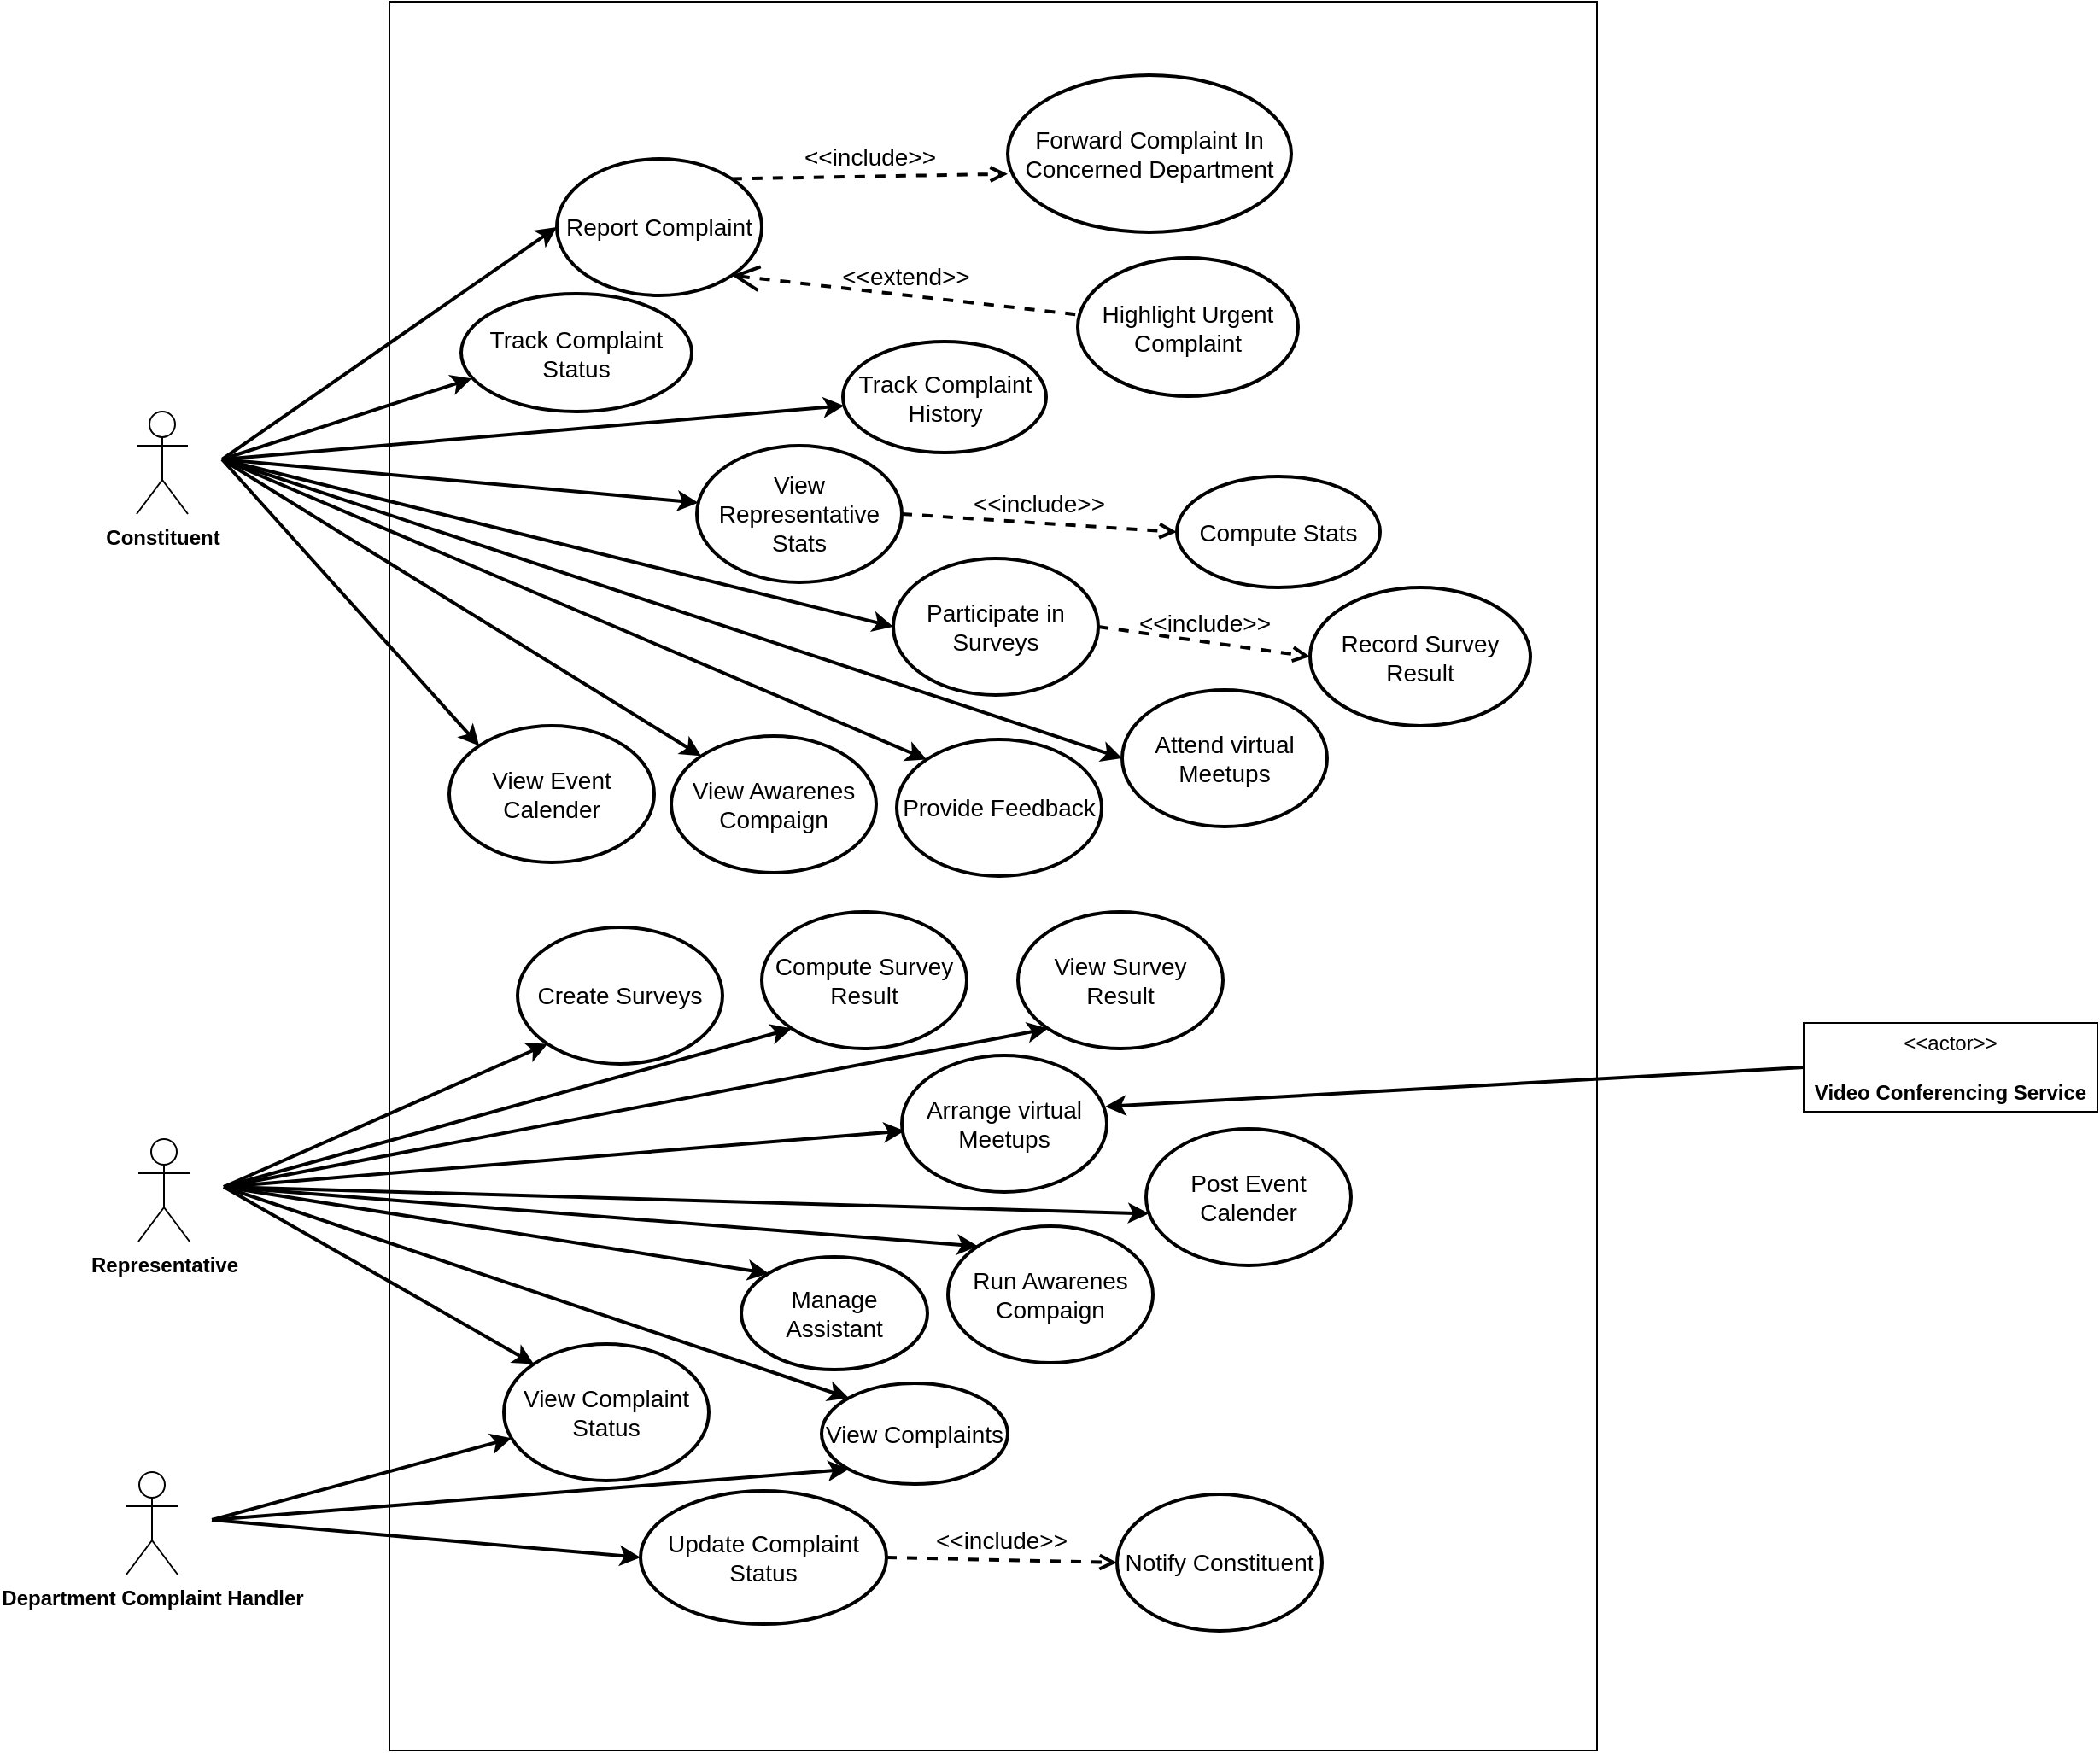 <mxfile version="24.7.5">
  <diagram name="Use Case Diagram" id="FgglNel2U1L5TTHVHAgJ">
    <mxGraphModel dx="2449" dy="1263" grid="0" gridSize="10" guides="1" tooltips="1" connect="1" arrows="1" fold="1" page="0" pageScale="1" pageWidth="850" pageHeight="1100" math="0" shadow="0">
      <root>
        <mxCell id="0" />
        <mxCell id="1" parent="0" />
        <mxCell id="YS5-fEkslZxsQK353Ww7-88" value="" style="rounded=0;whiteSpace=wrap;html=1;fillColor=none;" parent="1" vertex="1">
          <mxGeometry x="226" y="63" width="707" height="1024" as="geometry" />
        </mxCell>
        <mxCell id="b4xgwTWH8p54jYo2uctj-25" value="&lt;font style=&quot;font-size: 14px;&quot;&gt;Report Complaint&lt;/font&gt;" style="ellipse;whiteSpace=wrap;html=1;fillColor=none;strokeWidth=2;" parent="1" vertex="1">
          <mxGeometry x="324" y="155" width="120" height="80" as="geometry" />
        </mxCell>
        <mxCell id="YS5-fEkslZxsQK353Ww7-9" value="&lt;font style=&quot;font-size: 14px;&quot;&gt;Forward Complaint In Concerned Department&lt;/font&gt;" style="ellipse;whiteSpace=wrap;html=1;fillColor=none;strokeWidth=2;" parent="1" vertex="1">
          <mxGeometry x="588" y="106" width="166" height="92" as="geometry" />
        </mxCell>
        <mxCell id="YS5-fEkslZxsQK353Ww7-10" value="&lt;font style=&quot;font-size: 14px;&quot;&gt;Highlight Urgent Complaint&lt;/font&gt;" style="ellipse;whiteSpace=wrap;html=1;fillColor=none;strokeWidth=2;" parent="1" vertex="1">
          <mxGeometry x="629" y="213" width="129" height="81" as="geometry" />
        </mxCell>
        <mxCell id="YS5-fEkslZxsQK353Ww7-11" value="&lt;font style=&quot;font-size: 14px;&quot;&gt;&amp;lt;&amp;lt;include&amp;gt;&amp;gt;&lt;/font&gt;" style="html=1;verticalAlign=bottom;labelBackgroundColor=none;endArrow=open;endFill=0;dashed=1;rounded=0;fontSize=12;strokeWidth=2;exitX=1;exitY=0;exitDx=0;exitDy=0;entryX=0;entryY=0.629;entryDx=0;entryDy=0;entryPerimeter=0;" parent="1" source="b4xgwTWH8p54jYo2uctj-25" target="YS5-fEkslZxsQK353Ww7-9" edge="1">
          <mxGeometry width="160" relative="1" as="geometry">
            <mxPoint x="474" y="258" as="sourcePoint" />
            <mxPoint x="634" y="258" as="targetPoint" />
          </mxGeometry>
        </mxCell>
        <mxCell id="YS5-fEkslZxsQK353Ww7-13" value="&amp;lt;&amp;lt;extend&amp;gt;&amp;gt;" style="edgeStyle=none;html=1;startArrow=open;endArrow=none;startSize=12;verticalAlign=bottom;dashed=1;labelBackgroundColor=none;rounded=0;fontSize=14;strokeWidth=2;exitX=1;exitY=1;exitDx=0;exitDy=0;" parent="1" source="b4xgwTWH8p54jYo2uctj-25" target="YS5-fEkslZxsQK353Ww7-10" edge="1">
          <mxGeometry width="160" relative="1" as="geometry">
            <mxPoint x="343" y="476" as="sourcePoint" />
            <mxPoint x="503" y="476" as="targetPoint" />
          </mxGeometry>
        </mxCell>
        <mxCell id="YS5-fEkslZxsQK353Ww7-14" value="&lt;font style=&quot;font-size: 14px;&quot;&gt;Track Complaint History&lt;/font&gt;" style="ellipse;whiteSpace=wrap;html=1;fillColor=none;strokeWidth=2;" parent="1" vertex="1">
          <mxGeometry x="491.5" y="262" width="119" height="65" as="geometry" />
        </mxCell>
        <mxCell id="YS5-fEkslZxsQK353Ww7-15" value="&lt;font style=&quot;font-size: 14px;&quot;&gt;View Representative Stats&lt;/font&gt;" style="ellipse;whiteSpace=wrap;html=1;fillColor=none;strokeWidth=2;" parent="1" vertex="1">
          <mxGeometry x="406" y="323" width="120" height="80" as="geometry" />
        </mxCell>
        <mxCell id="YS5-fEkslZxsQK353Ww7-16" value="&lt;font style=&quot;font-size: 14px;&quot;&gt;Participate in Surveys&lt;/font&gt;" style="ellipse;whiteSpace=wrap;html=1;fillColor=none;strokeWidth=2;" parent="1" vertex="1">
          <mxGeometry x="521" y="389" width="120" height="80" as="geometry" />
        </mxCell>
        <mxCell id="YS5-fEkslZxsQK353Ww7-17" value="&lt;font style=&quot;font-size: 14px;&quot;&gt;Attend virtual Meetups&lt;/font&gt;" style="ellipse;whiteSpace=wrap;html=1;fillColor=none;strokeWidth=2;" parent="1" vertex="1">
          <mxGeometry x="655" y="466" width="120" height="80" as="geometry" />
        </mxCell>
        <mxCell id="YS5-fEkslZxsQK353Ww7-18" value="&lt;font style=&quot;font-size: 14px;&quot;&gt;Provide Feedback&lt;/font&gt;" style="ellipse;whiteSpace=wrap;html=1;fillColor=none;strokeWidth=2;" parent="1" vertex="1">
          <mxGeometry x="523" y="495" width="120" height="80" as="geometry" />
        </mxCell>
        <mxCell id="YS5-fEkslZxsQK353Ww7-20" value="" style="endArrow=classic;html=1;rounded=0;strokeWidth=2;exitX=1;exitY=0.5;exitDx=0;exitDy=0;entryX=0;entryY=0.5;entryDx=0;entryDy=0;" parent="1" source="YS5-fEkslZxsQK353Ww7-22" target="b4xgwTWH8p54jYo2uctj-25" edge="1">
          <mxGeometry width="50" height="50" relative="1" as="geometry">
            <mxPoint x="398" y="483" as="sourcePoint" />
            <mxPoint x="448" y="433" as="targetPoint" />
          </mxGeometry>
        </mxCell>
        <mxCell id="YS5-fEkslZxsQK353Ww7-25" value="" style="endArrow=classic;html=1;rounded=0;strokeWidth=2;exitX=1;exitY=0.5;exitDx=0;exitDy=0;" parent="1" source="YS5-fEkslZxsQK353Ww7-22" target="YS5-fEkslZxsQK353Ww7-14" edge="1">
          <mxGeometry width="50" height="50" relative="1" as="geometry">
            <mxPoint x="188" y="441" as="sourcePoint" />
            <mxPoint x="381" y="326" as="targetPoint" />
          </mxGeometry>
        </mxCell>
        <mxCell id="YS5-fEkslZxsQK353Ww7-29" value="" style="endArrow=classic;html=1;rounded=0;strokeWidth=2;entryX=0.007;entryY=0.417;entryDx=0;entryDy=0;entryPerimeter=0;exitX=1;exitY=0.5;exitDx=0;exitDy=0;" parent="1" target="YS5-fEkslZxsQK353Ww7-15" edge="1" source="YS5-fEkslZxsQK353Ww7-22">
          <mxGeometry width="50" height="50" relative="1" as="geometry">
            <mxPoint x="179" y="430" as="sourcePoint" />
            <mxPoint x="315" y="400" as="targetPoint" />
          </mxGeometry>
        </mxCell>
        <mxCell id="YS5-fEkslZxsQK353Ww7-30" value="" style="endArrow=classic;html=1;rounded=0;strokeWidth=2;entryX=0;entryY=0.5;entryDx=0;entryDy=0;exitX=1;exitY=0.5;exitDx=0;exitDy=0;" parent="1" source="YS5-fEkslZxsQK353Ww7-22" target="YS5-fEkslZxsQK353Ww7-16" edge="1">
          <mxGeometry width="50" height="50" relative="1" as="geometry">
            <mxPoint x="189" y="440" as="sourcePoint" />
            <mxPoint x="523" y="439" as="targetPoint" />
          </mxGeometry>
        </mxCell>
        <mxCell id="YS5-fEkslZxsQK353Ww7-31" value="" style="endArrow=classic;html=1;rounded=0;strokeWidth=2;entryX=0;entryY=0.5;entryDx=0;entryDy=0;exitX=1;exitY=0.5;exitDx=0;exitDy=0;" parent="1" source="YS5-fEkslZxsQK353Ww7-22" target="YS5-fEkslZxsQK353Ww7-17" edge="1">
          <mxGeometry width="50" height="50" relative="1" as="geometry">
            <mxPoint x="188" y="441" as="sourcePoint" />
            <mxPoint x="412" y="486" as="targetPoint" />
          </mxGeometry>
        </mxCell>
        <mxCell id="YS5-fEkslZxsQK353Ww7-32" value="" style="endArrow=classic;html=1;rounded=0;strokeWidth=2;exitX=1;exitY=0.5;exitDx=0;exitDy=0;entryX=0;entryY=0;entryDx=0;entryDy=0;" parent="1" source="YS5-fEkslZxsQK353Ww7-22" target="YS5-fEkslZxsQK353Ww7-18" edge="1">
          <mxGeometry width="50" height="50" relative="1" as="geometry">
            <mxPoint x="188" y="441" as="sourcePoint" />
            <mxPoint x="497" y="552" as="targetPoint" />
          </mxGeometry>
        </mxCell>
        <mxCell id="YS5-fEkslZxsQK353Ww7-33" value="&lt;font style=&quot;font-size: 14px;&quot;&gt;Create Surveys&lt;/font&gt;" style="ellipse;whiteSpace=wrap;html=1;fillColor=none;strokeWidth=2;" parent="1" vertex="1">
          <mxGeometry x="301" y="605" width="120" height="80" as="geometry" />
        </mxCell>
        <mxCell id="YS5-fEkslZxsQK353Ww7-42" value="" style="group" parent="1" vertex="1" connectable="0">
          <mxGeometry x="78" y="303" width="50" height="60" as="geometry" />
        </mxCell>
        <mxCell id="YS5-fEkslZxsQK353Ww7-1" value="&lt;b&gt;Constituent&lt;/b&gt;" style="shape=umlActor;verticalLabelPosition=bottom;verticalAlign=top;html=1;outlineConnect=0;container=0;" parent="YS5-fEkslZxsQK353Ww7-42" vertex="1">
          <mxGeometry width="30" height="60" as="geometry" />
        </mxCell>
        <mxCell id="YS5-fEkslZxsQK353Ww7-22" value="" style="shape=ellipse;html=1;sketch=0;strokeWidth=2;strokeColor=none;container=0;" parent="YS5-fEkslZxsQK353Ww7-42" vertex="1">
          <mxGeometry x="40" y="23" width="10" height="10" as="geometry" />
        </mxCell>
        <mxCell id="YS5-fEkslZxsQK353Ww7-43" value="" style="group;fillColor=none;fillStyle=solid;" parent="1" vertex="1" connectable="0">
          <mxGeometry x="79" y="729" width="50" height="60" as="geometry" />
        </mxCell>
        <mxCell id="YS5-fEkslZxsQK353Ww7-44" value="&lt;b&gt;Representative&lt;/b&gt;" style="shape=umlActor;verticalLabelPosition=bottom;verticalAlign=top;html=1;outlineConnect=0;container=0;" parent="YS5-fEkslZxsQK353Ww7-43" vertex="1">
          <mxGeometry width="30" height="60" as="geometry" />
        </mxCell>
        <mxCell id="YS5-fEkslZxsQK353Ww7-45" value="" style="shape=ellipse;html=1;sketch=0;strokeWidth=2;strokeColor=none;container=0;" parent="YS5-fEkslZxsQK353Ww7-43" vertex="1">
          <mxGeometry x="40" y="23" width="10" height="10" as="geometry" />
        </mxCell>
        <mxCell id="YS5-fEkslZxsQK353Ww7-47" value="" style="endArrow=classic;html=1;rounded=0;strokeWidth=2;exitX=1;exitY=0.5;exitDx=0;exitDy=0;entryX=0;entryY=1;entryDx=0;entryDy=0;" parent="1" source="YS5-fEkslZxsQK353Ww7-45" target="YS5-fEkslZxsQK353Ww7-33" edge="1">
          <mxGeometry width="50" height="50" relative="1" as="geometry">
            <mxPoint x="188" y="781" as="sourcePoint" />
            <mxPoint x="396" y="902" as="targetPoint" />
          </mxGeometry>
        </mxCell>
        <mxCell id="YS5-fEkslZxsQK353Ww7-48" value="&lt;font style=&quot;font-size: 14px;&quot;&gt;Compute Survey Result&lt;/font&gt;" style="ellipse;whiteSpace=wrap;html=1;fillColor=none;strokeWidth=2;" parent="1" vertex="1">
          <mxGeometry x="444" y="596" width="120" height="80" as="geometry" />
        </mxCell>
        <mxCell id="YS5-fEkslZxsQK353Ww7-50" value="&lt;font style=&quot;font-size: 14px;&quot;&gt;Arrange virtual Meetups&lt;/font&gt;" style="ellipse;whiteSpace=wrap;html=1;fillColor=none;strokeWidth=2;" parent="1" vertex="1">
          <mxGeometry x="526" y="680" width="120" height="80" as="geometry" />
        </mxCell>
        <mxCell id="YS5-fEkslZxsQK353Ww7-51" value="" style="endArrow=classic;html=1;rounded=0;strokeWidth=2;exitX=1;exitY=0.5;exitDx=0;exitDy=0;entryX=0.013;entryY=0.552;entryDx=0;entryDy=0;entryPerimeter=0;" parent="1" source="YS5-fEkslZxsQK353Ww7-45" target="YS5-fEkslZxsQK353Ww7-50" edge="1">
          <mxGeometry width="50" height="50" relative="1" as="geometry">
            <mxPoint x="188" y="931" as="sourcePoint" />
            <mxPoint x="315" y="826" as="targetPoint" />
          </mxGeometry>
        </mxCell>
        <mxCell id="YS5-fEkslZxsQK353Ww7-54" value="&lt;span style=&quot;font-size: 14px;&quot;&gt;Manage Assistant&lt;/span&gt;" style="ellipse;whiteSpace=wrap;html=1;fillColor=none;strokeWidth=2;" parent="1" vertex="1">
          <mxGeometry x="432" y="798" width="109" height="66" as="geometry" />
        </mxCell>
        <mxCell id="YS5-fEkslZxsQK353Ww7-57" value="&lt;font style=&quot;font-size: 14px;&quot;&gt;Post Event Calender&lt;/font&gt;" style="ellipse;whiteSpace=wrap;html=1;fillColor=none;strokeWidth=2;" parent="1" vertex="1">
          <mxGeometry x="669" y="723" width="120" height="80" as="geometry" />
        </mxCell>
        <mxCell id="YS5-fEkslZxsQK353Ww7-58" value="&lt;font style=&quot;font-size: 14px;&quot;&gt;Run Awarenes Compaign&lt;/font&gt;" style="ellipse;whiteSpace=wrap;html=1;fillColor=none;strokeWidth=2;" parent="1" vertex="1">
          <mxGeometry x="553" y="780" width="120" height="80" as="geometry" />
        </mxCell>
        <mxCell id="YS5-fEkslZxsQK353Ww7-59" value="" style="endArrow=classic;html=1;rounded=0;strokeWidth=2;exitX=1;exitY=0.5;exitDx=0;exitDy=0;entryX=0.014;entryY=0.621;entryDx=0;entryDy=0;entryPerimeter=0;" parent="1" source="YS5-fEkslZxsQK353Ww7-45" target="YS5-fEkslZxsQK353Ww7-57" edge="1">
          <mxGeometry width="50" height="50" relative="1" as="geometry">
            <mxPoint x="182" y="921" as="sourcePoint" />
            <mxPoint x="408" y="890" as="targetPoint" />
          </mxGeometry>
        </mxCell>
        <mxCell id="YS5-fEkslZxsQK353Ww7-60" value="" style="endArrow=classic;html=1;rounded=0;strokeWidth=2;exitX=1;exitY=0.5;exitDx=0;exitDy=0;entryX=0;entryY=0;entryDx=0;entryDy=0;" parent="1" source="YS5-fEkslZxsQK353Ww7-45" target="YS5-fEkslZxsQK353Ww7-58" edge="1">
          <mxGeometry width="50" height="50" relative="1" as="geometry">
            <mxPoint x="188" y="951" as="sourcePoint" />
            <mxPoint x="418" y="904" as="targetPoint" />
          </mxGeometry>
        </mxCell>
        <mxCell id="YS5-fEkslZxsQK353Ww7-64" value="&lt;span style=&quot;font-size: 14px;&quot;&gt;View Complaint Status&lt;/span&gt;" style="ellipse;whiteSpace=wrap;html=1;fillColor=none;strokeWidth=2;" parent="1" vertex="1">
          <mxGeometry x="293" y="849" width="120" height="80" as="geometry" />
        </mxCell>
        <mxCell id="YS5-fEkslZxsQK353Ww7-65" value="" style="endArrow=classic;html=1;rounded=0;strokeWidth=2;exitX=1;exitY=0.5;exitDx=0;exitDy=0;entryX=0;entryY=0;entryDx=0;entryDy=0;" parent="1" target="YS5-fEkslZxsQK353Ww7-54" edge="1" source="YS5-fEkslZxsQK353Ww7-45">
          <mxGeometry width="50" height="50" relative="1" as="geometry">
            <mxPoint x="183.0" y="921.0" as="sourcePoint" />
            <mxPoint x="414" y="990" as="targetPoint" />
          </mxGeometry>
        </mxCell>
        <mxCell id="YS5-fEkslZxsQK353Ww7-66" value="" style="endArrow=classic;html=1;rounded=0;strokeWidth=2;exitX=1;exitY=0.5;exitDx=0;exitDy=0;entryX=0;entryY=0;entryDx=0;entryDy=0;" parent="1" source="YS5-fEkslZxsQK353Ww7-45" target="YS5-fEkslZxsQK353Ww7-64" edge="1">
          <mxGeometry width="50" height="50" relative="1" as="geometry">
            <mxPoint x="193.0" y="931.0" as="sourcePoint" />
            <mxPoint x="534" y="1053" as="targetPoint" />
          </mxGeometry>
        </mxCell>
        <mxCell id="YS5-fEkslZxsQK353Ww7-69" value="&lt;span style=&quot;font-size: 14px;&quot;&gt;View Complaints&lt;/span&gt;" style="ellipse;whiteSpace=wrap;html=1;fillColor=none;strokeWidth=2;" parent="1" vertex="1">
          <mxGeometry x="479" y="872" width="109" height="59" as="geometry" />
        </mxCell>
        <mxCell id="YS5-fEkslZxsQK353Ww7-75" value="&lt;font style=&quot;font-size: 14px;&quot;&gt;Notify Constituent&lt;/font&gt;" style="ellipse;whiteSpace=wrap;html=1;fillColor=none;strokeWidth=2;" parent="1" vertex="1">
          <mxGeometry x="652" y="937" width="120" height="80" as="geometry" />
        </mxCell>
        <mxCell id="YS5-fEkslZxsQK353Ww7-86" value="" style="endArrow=classic;html=1;rounded=0;strokeWidth=2;exitX=1;exitY=0.5;exitDx=0;exitDy=0;" parent="1" source="ILpJxY8CLq0BZr6BMf7_-14" target="YS5-fEkslZxsQK353Ww7-64" edge="1">
          <mxGeometry width="50" height="50" relative="1" as="geometry">
            <mxPoint x="174" y="1187.0" as="sourcePoint" />
            <mxPoint x="497" y="1141" as="targetPoint" />
          </mxGeometry>
        </mxCell>
        <mxCell id="YS5-fEkslZxsQK353Ww7-89" value="&amp;lt;&amp;lt;actor&amp;gt;&amp;gt;&lt;br&gt;&lt;br&gt;&lt;b&gt;Video Conferencing Service&lt;/b&gt;" style="html=1;align=center;verticalAlign=middle;dashed=0;whiteSpace=wrap;" parent="1" vertex="1">
          <mxGeometry x="1054" y="661" width="172" height="52" as="geometry" />
        </mxCell>
        <mxCell id="YS5-fEkslZxsQK353Ww7-91" value="" style="endArrow=classic;html=1;rounded=0;strokeWidth=2;exitX=0;exitY=0.5;exitDx=0;exitDy=0;entryX=0.992;entryY=0.375;entryDx=0;entryDy=0;entryPerimeter=0;" parent="1" source="YS5-fEkslZxsQK353Ww7-89" target="YS5-fEkslZxsQK353Ww7-50" edge="1">
          <mxGeometry width="50" height="50" relative="1" as="geometry">
            <mxPoint x="778" y="601" as="sourcePoint" />
            <mxPoint x="986" y="722" as="targetPoint" />
          </mxGeometry>
        </mxCell>
        <mxCell id="LRH05sEO5IdcGObicF3C-1" value="" style="endArrow=classic;html=1;rounded=0;strokeWidth=2;exitX=1;exitY=0.5;exitDx=0;exitDy=0;entryX=0;entryY=0;entryDx=0;entryDy=0;" parent="1" source="YS5-fEkslZxsQK353Ww7-45" target="YS5-fEkslZxsQK353Ww7-69" edge="1">
          <mxGeometry width="50" height="50" relative="1" as="geometry">
            <mxPoint x="188" y="1093" as="sourcePoint" />
            <mxPoint x="495" y="1131" as="targetPoint" />
          </mxGeometry>
        </mxCell>
        <mxCell id="ILpJxY8CLq0BZr6BMf7_-1" value="&lt;font style=&quot;font-size: 14px;&quot;&gt;Track Complaint Status&lt;/font&gt;" style="ellipse;whiteSpace=wrap;html=1;fillColor=none;strokeWidth=2;" vertex="1" parent="1">
          <mxGeometry x="268" y="234" width="135" height="69" as="geometry" />
        </mxCell>
        <mxCell id="ILpJxY8CLq0BZr6BMf7_-2" value="" style="endArrow=classic;html=1;rounded=0;strokeWidth=2;exitX=1;exitY=0.5;exitDx=0;exitDy=0;entryX=0.046;entryY=0.719;entryDx=0;entryDy=0;entryPerimeter=0;" edge="1" parent="1" source="YS5-fEkslZxsQK353Ww7-22" target="ILpJxY8CLq0BZr6BMf7_-1">
          <mxGeometry width="50" height="50" relative="1" as="geometry">
            <mxPoint x="188" y="441" as="sourcePoint" />
            <mxPoint x="334" y="205" as="targetPoint" />
          </mxGeometry>
        </mxCell>
        <mxCell id="ILpJxY8CLq0BZr6BMf7_-3" value="&lt;font style=&quot;font-size: 14px;&quot;&gt;&amp;lt;&amp;lt;include&amp;gt;&amp;gt;&lt;/font&gt;" style="html=1;verticalAlign=bottom;labelBackgroundColor=none;endArrow=open;endFill=0;dashed=1;rounded=0;fontSize=12;strokeWidth=2;exitX=1;exitY=0.5;exitDx=0;exitDy=0;entryX=0;entryY=0.5;entryDx=0;entryDy=0;" edge="1" parent="1" source="YS5-fEkslZxsQK353Ww7-15" target="ILpJxY8CLq0BZr6BMf7_-4">
          <mxGeometry width="160" relative="1" as="geometry">
            <mxPoint x="506" y="347" as="sourcePoint" />
            <mxPoint x="585" y="356" as="targetPoint" />
          </mxGeometry>
        </mxCell>
        <mxCell id="ILpJxY8CLq0BZr6BMf7_-4" value="&lt;font style=&quot;font-size: 14px;&quot;&gt;Compute Stats&lt;/font&gt;" style="ellipse;whiteSpace=wrap;html=1;fillColor=none;strokeWidth=2;" vertex="1" parent="1">
          <mxGeometry x="687" y="341" width="119" height="65" as="geometry" />
        </mxCell>
        <mxCell id="ILpJxY8CLq0BZr6BMf7_-5" value="&lt;font style=&quot;font-size: 14px;&quot;&gt;View Awarenes Compaign&lt;/font&gt;" style="ellipse;whiteSpace=wrap;html=1;fillColor=none;strokeWidth=2;" vertex="1" parent="1">
          <mxGeometry x="391" y="493" width="120" height="80" as="geometry" />
        </mxCell>
        <mxCell id="ILpJxY8CLq0BZr6BMf7_-6" value="" style="endArrow=classic;html=1;rounded=0;strokeWidth=2;exitX=1;exitY=0.5;exitDx=0;exitDy=0;entryX=0;entryY=0;entryDx=0;entryDy=0;" edge="1" parent="1" source="YS5-fEkslZxsQK353Ww7-22" target="ILpJxY8CLq0BZr6BMf7_-5">
          <mxGeometry width="50" height="50" relative="1" as="geometry">
            <mxPoint x="188" y="441" as="sourcePoint" />
            <mxPoint x="487" y="515" as="targetPoint" />
          </mxGeometry>
        </mxCell>
        <mxCell id="ILpJxY8CLq0BZr6BMf7_-7" value="&lt;font style=&quot;font-size: 14px;&quot;&gt;View Event Calender&lt;/font&gt;" style="ellipse;whiteSpace=wrap;html=1;fillColor=none;strokeWidth=2;" vertex="1" parent="1">
          <mxGeometry x="261" y="487" width="120" height="80" as="geometry" />
        </mxCell>
        <mxCell id="ILpJxY8CLq0BZr6BMf7_-8" value="" style="endArrow=classic;html=1;rounded=0;strokeWidth=2;exitX=1;exitY=0.5;exitDx=0;exitDy=0;entryX=0;entryY=0;entryDx=0;entryDy=0;" edge="1" parent="1" source="YS5-fEkslZxsQK353Ww7-22" target="ILpJxY8CLq0BZr6BMf7_-7">
          <mxGeometry width="50" height="50" relative="1" as="geometry">
            <mxPoint x="188" y="771" as="sourcePoint" />
            <mxPoint x="315" y="666" as="targetPoint" />
          </mxGeometry>
        </mxCell>
        <mxCell id="ILpJxY8CLq0BZr6BMf7_-9" value="" style="endArrow=classic;html=1;rounded=0;strokeWidth=2;exitX=1;exitY=0.5;exitDx=0;exitDy=0;entryX=0;entryY=1;entryDx=0;entryDy=0;" edge="1" parent="1" source="YS5-fEkslZxsQK353Ww7-45" target="YS5-fEkslZxsQK353Ww7-48">
          <mxGeometry width="50" height="50" relative="1" as="geometry">
            <mxPoint x="164" y="743" as="sourcePoint" />
            <mxPoint x="553" y="635" as="targetPoint" />
          </mxGeometry>
        </mxCell>
        <mxCell id="ILpJxY8CLq0BZr6BMf7_-10" value="&lt;font style=&quot;font-size: 14px;&quot;&gt;View Survey Result&lt;/font&gt;" style="ellipse;whiteSpace=wrap;html=1;fillColor=none;strokeWidth=2;" vertex="1" parent="1">
          <mxGeometry x="594" y="596" width="120" height="80" as="geometry" />
        </mxCell>
        <mxCell id="ILpJxY8CLq0BZr6BMf7_-11" value="" style="endArrow=classic;html=1;rounded=0;strokeWidth=2;exitX=1;exitY=0.5;exitDx=0;exitDy=0;entryX=0;entryY=1;entryDx=0;entryDy=0;" edge="1" parent="1" source="YS5-fEkslZxsQK353Ww7-45" target="ILpJxY8CLq0BZr6BMf7_-10">
          <mxGeometry width="50" height="50" relative="1" as="geometry">
            <mxPoint x="164" y="783" as="sourcePoint" />
            <mxPoint x="472" y="674" as="targetPoint" />
          </mxGeometry>
        </mxCell>
        <mxCell id="ILpJxY8CLq0BZr6BMf7_-12" value="" style="group;fillColor=none;fillStyle=solid;" vertex="1" connectable="0" parent="1">
          <mxGeometry x="72" y="924" width="50" height="60" as="geometry" />
        </mxCell>
        <mxCell id="ILpJxY8CLq0BZr6BMf7_-13" value="&lt;b&gt;Department Complaint Handler&lt;/b&gt;" style="shape=umlActor;verticalLabelPosition=bottom;verticalAlign=top;html=1;outlineConnect=0;container=0;" vertex="1" parent="ILpJxY8CLq0BZr6BMf7_-12">
          <mxGeometry width="30" height="60" as="geometry" />
        </mxCell>
        <mxCell id="ILpJxY8CLq0BZr6BMf7_-14" value="" style="shape=ellipse;html=1;sketch=0;strokeWidth=2;strokeColor=none;container=0;" vertex="1" parent="ILpJxY8CLq0BZr6BMf7_-12">
          <mxGeometry x="40" y="23" width="10" height="10" as="geometry" />
        </mxCell>
        <mxCell id="ILpJxY8CLq0BZr6BMf7_-15" value="&lt;span style=&quot;font-size: 14px;&quot;&gt;Update Complaint Status&lt;/span&gt;" style="ellipse;whiteSpace=wrap;html=1;fillColor=none;strokeWidth=2;" vertex="1" parent="1">
          <mxGeometry x="373" y="935" width="144" height="78" as="geometry" />
        </mxCell>
        <mxCell id="ILpJxY8CLq0BZr6BMf7_-16" value="" style="endArrow=classic;html=1;rounded=0;strokeWidth=2;exitX=1;exitY=0.5;exitDx=0;exitDy=0;entryX=0;entryY=1;entryDx=0;entryDy=0;" edge="1" parent="1" source="ILpJxY8CLq0BZr6BMf7_-14" target="YS5-fEkslZxsQK353Ww7-69">
          <mxGeometry width="50" height="50" relative="1" as="geometry">
            <mxPoint x="165" y="1062" as="sourcePoint" />
            <mxPoint x="325" y="930" as="targetPoint" />
          </mxGeometry>
        </mxCell>
        <mxCell id="ILpJxY8CLq0BZr6BMf7_-17" value="" style="endArrow=classic;html=1;rounded=0;strokeWidth=2;exitX=1;exitY=0.5;exitDx=0;exitDy=0;entryX=0;entryY=0.5;entryDx=0;entryDy=0;" edge="1" parent="1" source="ILpJxY8CLq0BZr6BMf7_-14" target="ILpJxY8CLq0BZr6BMf7_-15">
          <mxGeometry width="50" height="50" relative="1" as="geometry">
            <mxPoint x="165" y="1062" as="sourcePoint" />
            <mxPoint x="489" y="912" as="targetPoint" />
          </mxGeometry>
        </mxCell>
        <mxCell id="ILpJxY8CLq0BZr6BMf7_-18" style="edgeStyle=orthogonalEdgeStyle;rounded=0;orthogonalLoop=1;jettySize=auto;html=1;exitX=0.5;exitY=1;exitDx=0;exitDy=0;" edge="1" parent="1" source="YS5-fEkslZxsQK353Ww7-75" target="YS5-fEkslZxsQK353Ww7-75">
          <mxGeometry relative="1" as="geometry" />
        </mxCell>
        <mxCell id="ILpJxY8CLq0BZr6BMf7_-19" value="&lt;font style=&quot;font-size: 14px;&quot;&gt;&amp;lt;&amp;lt;include&amp;gt;&amp;gt;&lt;/font&gt;" style="html=1;verticalAlign=bottom;labelBackgroundColor=none;endArrow=open;endFill=0;dashed=1;rounded=0;fontSize=12;strokeWidth=2;exitX=1;exitY=0.5;exitDx=0;exitDy=0;entryX=0;entryY=0.5;entryDx=0;entryDy=0;" edge="1" parent="1" source="ILpJxY8CLq0BZr6BMf7_-15" target="YS5-fEkslZxsQK353Ww7-75">
          <mxGeometry width="160" relative="1" as="geometry">
            <mxPoint x="576" y="1013" as="sourcePoint" />
            <mxPoint x="703" y="1003" as="targetPoint" />
          </mxGeometry>
        </mxCell>
        <mxCell id="ILpJxY8CLq0BZr6BMf7_-20" value="&lt;font style=&quot;font-size: 14px;&quot;&gt;Record Survey Result&lt;/font&gt;" style="ellipse;whiteSpace=wrap;html=1;fillColor=none;strokeWidth=2;" vertex="1" parent="1">
          <mxGeometry x="765" y="406" width="129" height="81" as="geometry" />
        </mxCell>
        <mxCell id="ILpJxY8CLq0BZr6BMf7_-22" value="&lt;font style=&quot;font-size: 14px;&quot;&gt;&amp;lt;&amp;lt;include&amp;gt;&amp;gt;&lt;/font&gt;" style="html=1;verticalAlign=bottom;labelBackgroundColor=none;endArrow=open;endFill=0;dashed=1;rounded=0;fontSize=12;strokeWidth=2;exitX=1;exitY=0.5;exitDx=0;exitDy=0;entryX=0;entryY=0.5;entryDx=0;entryDy=0;" edge="1" parent="1" source="YS5-fEkslZxsQK353Ww7-16" target="ILpJxY8CLq0BZr6BMf7_-20">
          <mxGeometry width="160" relative="1" as="geometry">
            <mxPoint x="436" y="177" as="sourcePoint" />
            <mxPoint x="598" y="164" as="targetPoint" />
          </mxGeometry>
        </mxCell>
      </root>
    </mxGraphModel>
  </diagram>
</mxfile>

